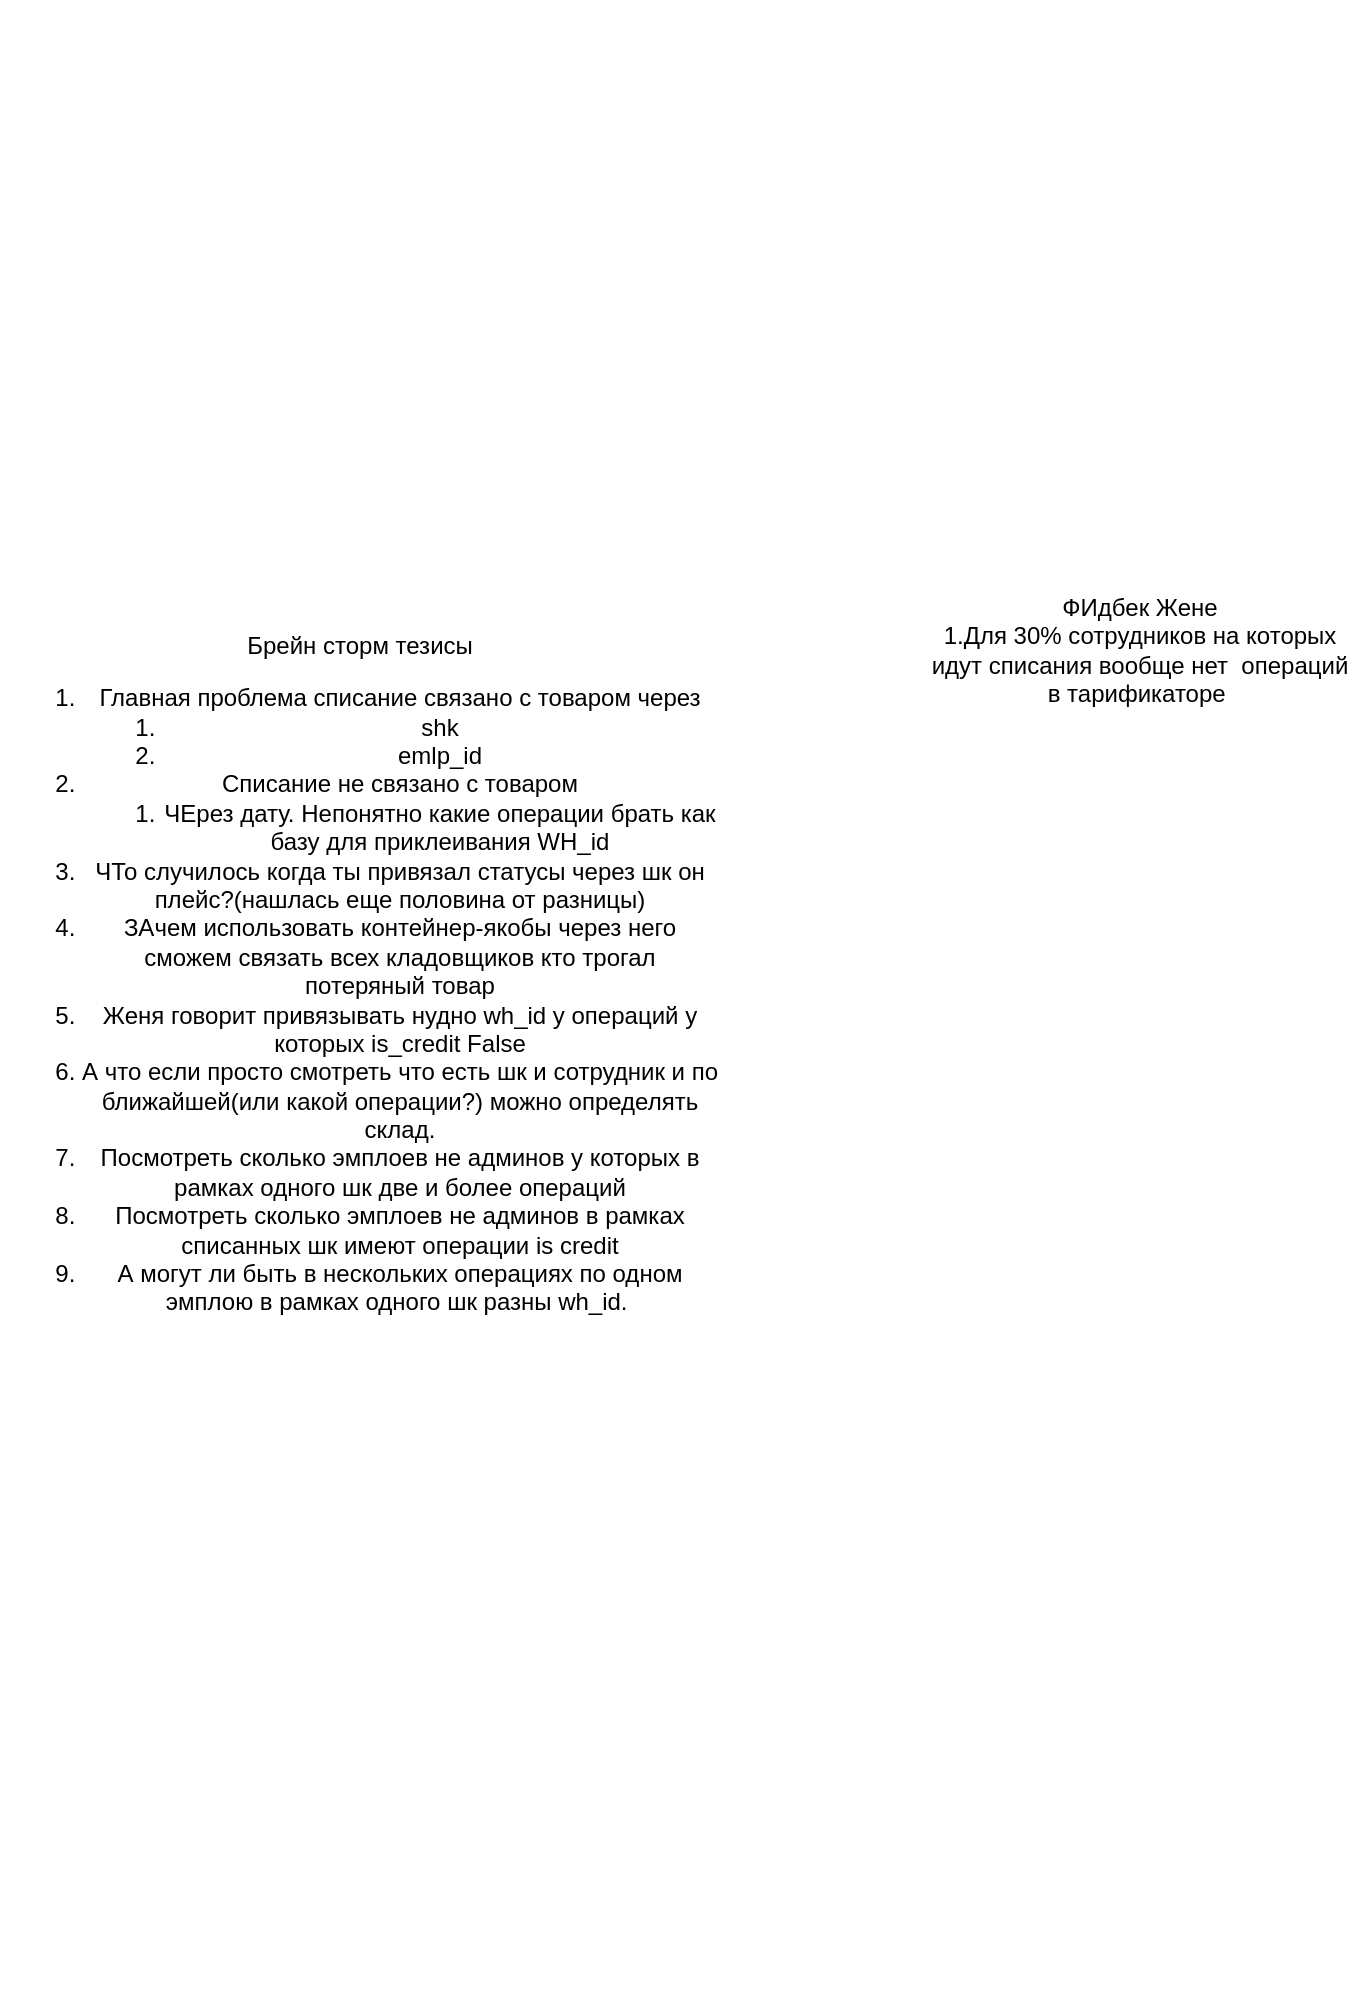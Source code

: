 <mxfile version="24.4.14" type="github">
  <diagram name="Page-1" id="b520641d-4fe3-3701-9064-5fc419738815">
    <mxGraphModel dx="1002" dy="575" grid="1" gridSize="10" guides="1" tooltips="1" connect="1" arrows="1" fold="1" page="1" pageScale="1" pageWidth="1100" pageHeight="850" background="none" math="0" shadow="0">
      <root>
        <mxCell id="0" />
        <mxCell id="1" parent="0" />
        <mxCell id="tda2RDWH6qV3lDIiz0vz-5" value="Брейн сторм тезисы&lt;div&gt;&lt;ol&gt;&lt;li&gt;Главная проблема списание связано с товаром через&lt;/li&gt;&lt;ol&gt;&lt;li&gt;shk&lt;/li&gt;&lt;li&gt;emlp_id&lt;/li&gt;&lt;/ol&gt;&lt;li&gt;Списание не связано с товаром&lt;/li&gt;&lt;ol&gt;&lt;li&gt;ЧЕрез дату. Непонятно какие операции брать как базу для приклеивания WH_id&lt;/li&gt;&lt;/ol&gt;&lt;li&gt;ЧТо случилось когда ты привязал статусы через шк он плейс?(нашлась еще половина от разницы)&lt;/li&gt;&lt;li&gt;ЗАчем использовать контейнер-якобы через него сможем связать всех кладовщиков кто трогал потеряный товар&lt;/li&gt;&lt;li&gt;Женя говорит привязывать нудно wh_id у операций у которых is_credit False&lt;/li&gt;&lt;li&gt;А что если просто смотреть что есть шк и сотрудник и по ближайшей(или какой операции?) можно определять склад.&lt;/li&gt;&lt;li&gt;Посмотреть сколько эмплоев не админов у которых в рамках одного шк две и более операций&lt;/li&gt;&lt;li&gt;Посмотреть сколько эмплоев не админов в рамках списанных шк имеют операции is credit&lt;/li&gt;&lt;li&gt;А могут ли быть в нескольких операциях по одном эмплою в рамках одного шк разны wh_id.&amp;nbsp;&lt;/li&gt;&lt;/ol&gt;&lt;div&gt;&lt;br&gt;&lt;/div&gt;&lt;/div&gt;" style="text;html=1;align=center;verticalAlign=middle;whiteSpace=wrap;rounded=0;" vertex="1" parent="1">
          <mxGeometry x="140" y="30" width="360" height="1000" as="geometry" />
        </mxCell>
        <mxCell id="tda2RDWH6qV3lDIiz0vz-7" value="ФИдбек Жене&lt;div&gt;1.Для 30% сотрудников на которых идут списания вообще нет&amp;nbsp; операций в тарификаторе&amp;nbsp;&lt;/div&gt;" style="text;html=1;align=center;verticalAlign=middle;whiteSpace=wrap;rounded=0;" vertex="1" parent="1">
          <mxGeometry x="600" y="320" width="220" height="70" as="geometry" />
        </mxCell>
      </root>
    </mxGraphModel>
  </diagram>
</mxfile>

